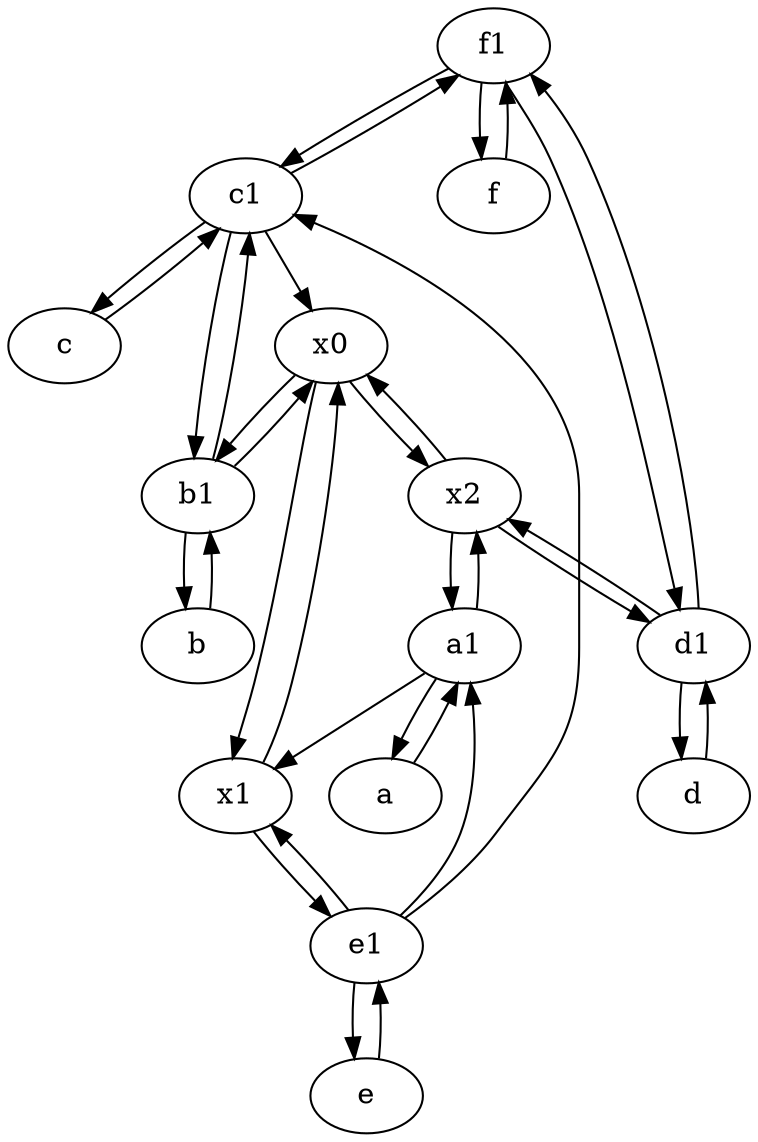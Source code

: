 digraph  {
	f1;
	b1 [pos="45,20!"];
	e [pos="30,50!"];
	b [pos="50,20!"];
	e1 [pos="25,45!"];
	x2;
	a1 [pos="40,15!"];
	c [pos="20,10!"];
	x0;
	d [pos="20,30!"];
	c1 [pos="30,15!"];
	f [pos="15,45!"];
	x1;
	d1 [pos="25,30!"];
	a [pos="40,10!"];
	a1 -> x2;
	x2 -> a1;
	x2 -> x0;
	x1 -> e1;
	c1 -> c;
	f1 -> f;
	d1 -> x2;
	f -> f1;
	c1 -> x0;
	e1 -> a1;
	x1 -> x0;
	x0 -> b1;
	e -> e1;
	b -> b1;
	b1 -> x0;
	a -> a1;
	c1 -> f1;
	x2 -> d1;
	f1 -> d1;
	c -> c1;
	x0 -> x1;
	e1 -> x1;
	d -> d1;
	d1 -> f1;
	a1 -> a;
	f1 -> c1;
	e1 -> e;
	x0 -> x2;
	b1 -> c1;
	a1 -> x1;
	c1 -> b1;
	e1 -> c1;
	d1 -> d;
	b1 -> b;

	}